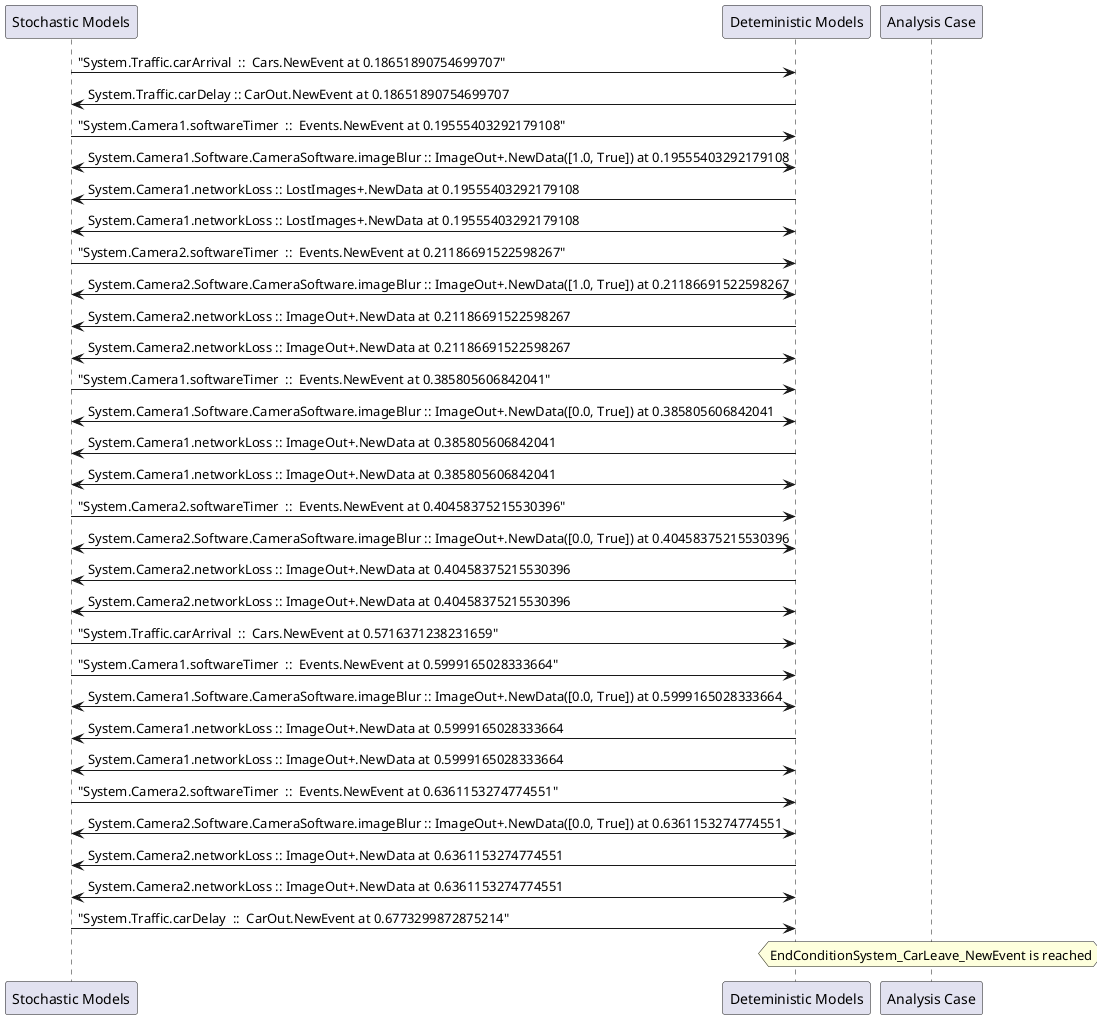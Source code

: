 
	@startuml
	participant "Stochastic Models" as stochmodel
	participant "Deteministic Models" as detmodel
	participant "Analysis Case" as analysis
	{25212_stop} stochmodel -> detmodel : "System.Traffic.carArrival  ::  Cars.NewEvent at 0.18651890754699707"
{25219_start} detmodel -> stochmodel : System.Traffic.carDelay :: CarOut.NewEvent at 0.18651890754699707
{25181_stop} stochmodel -> detmodel : "System.Camera1.softwareTimer  ::  Events.NewEvent at 0.19555403292179108"
detmodel <-> stochmodel : System.Camera1.Software.CameraSoftware.imageBlur :: ImageOut+.NewData([1.0, True]) at 0.19555403292179108
detmodel -> stochmodel : System.Camera1.networkLoss :: LostImages+.NewData at 0.19555403292179108
detmodel <-> stochmodel : System.Camera1.networkLoss :: LostImages+.NewData at 0.19555403292179108
{25197_stop} stochmodel -> detmodel : "System.Camera2.softwareTimer  ::  Events.NewEvent at 0.21186691522598267"
detmodel <-> stochmodel : System.Camera2.Software.CameraSoftware.imageBlur :: ImageOut+.NewData([1.0, True]) at 0.21186691522598267
detmodel -> stochmodel : System.Camera2.networkLoss :: ImageOut+.NewData at 0.21186691522598267
detmodel <-> stochmodel : System.Camera2.networkLoss :: ImageOut+.NewData at 0.21186691522598267
{25182_stop} stochmodel -> detmodel : "System.Camera1.softwareTimer  ::  Events.NewEvent at 0.385805606842041"
detmodel <-> stochmodel : System.Camera1.Software.CameraSoftware.imageBlur :: ImageOut+.NewData([0.0, True]) at 0.385805606842041
detmodel -> stochmodel : System.Camera1.networkLoss :: ImageOut+.NewData at 0.385805606842041
detmodel <-> stochmodel : System.Camera1.networkLoss :: ImageOut+.NewData at 0.385805606842041
{25198_stop} stochmodel -> detmodel : "System.Camera2.softwareTimer  ::  Events.NewEvent at 0.40458375215530396"
detmodel <-> stochmodel : System.Camera2.Software.CameraSoftware.imageBlur :: ImageOut+.NewData([0.0, True]) at 0.40458375215530396
detmodel -> stochmodel : System.Camera2.networkLoss :: ImageOut+.NewData at 0.40458375215530396
detmodel <-> stochmodel : System.Camera2.networkLoss :: ImageOut+.NewData at 0.40458375215530396
{25213_stop} stochmodel -> detmodel : "System.Traffic.carArrival  ::  Cars.NewEvent at 0.5716371238231659"
{25183_stop} stochmodel -> detmodel : "System.Camera1.softwareTimer  ::  Events.NewEvent at 0.5999165028333664"
detmodel <-> stochmodel : System.Camera1.Software.CameraSoftware.imageBlur :: ImageOut+.NewData([0.0, True]) at 0.5999165028333664
detmodel -> stochmodel : System.Camera1.networkLoss :: ImageOut+.NewData at 0.5999165028333664
detmodel <-> stochmodel : System.Camera1.networkLoss :: ImageOut+.NewData at 0.5999165028333664
{25199_stop} stochmodel -> detmodel : "System.Camera2.softwareTimer  ::  Events.NewEvent at 0.6361153274774551"
detmodel <-> stochmodel : System.Camera2.Software.CameraSoftware.imageBlur :: ImageOut+.NewData([0.0, True]) at 0.6361153274774551
detmodel -> stochmodel : System.Camera2.networkLoss :: ImageOut+.NewData at 0.6361153274774551
detmodel <-> stochmodel : System.Camera2.networkLoss :: ImageOut+.NewData at 0.6361153274774551
{25219_stop} stochmodel -> detmodel : "System.Traffic.carDelay  ::  CarOut.NewEvent at 0.6773299872875214"
{25219_start} <-> {25219_stop} : delay
hnote over analysis 
EndConditionSystem_CarLeave_NewEvent is reached
endnote
@enduml